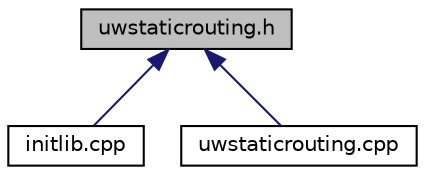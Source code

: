 digraph "uwstaticrouting.h"
{
 // LATEX_PDF_SIZE
  edge [fontname="Helvetica",fontsize="10",labelfontname="Helvetica",labelfontsize="10"];
  node [fontname="Helvetica",fontsize="10",shape=record];
  Node1 [label="uwstaticrouting.h",height=0.2,width=0.4,color="black", fillcolor="grey75", style="filled", fontcolor="black",tooltip="Provides basic routing functionalities."];
  Node1 -> Node2 [dir="back",color="midnightblue",fontsize="10",style="solid",fontname="Helvetica"];
  Node2 [label="initlib.cpp",height=0.2,width=0.4,color="black", fillcolor="white", style="filled",URL="$network_2uwstaticrouting_2initlib_8cpp.html",tooltip="Provides the initialization of uwstaticrouting libraries."];
  Node1 -> Node3 [dir="back",color="midnightblue",fontsize="10",style="solid",fontname="Helvetica"];
  Node3 [label="uwstaticrouting.cpp",height=0.2,width=0.4,color="black", fillcolor="white", style="filled",URL="$uwstaticrouting_8cpp.html",tooltip="Provides the class implementation of UWSTATICROUTING."];
}
